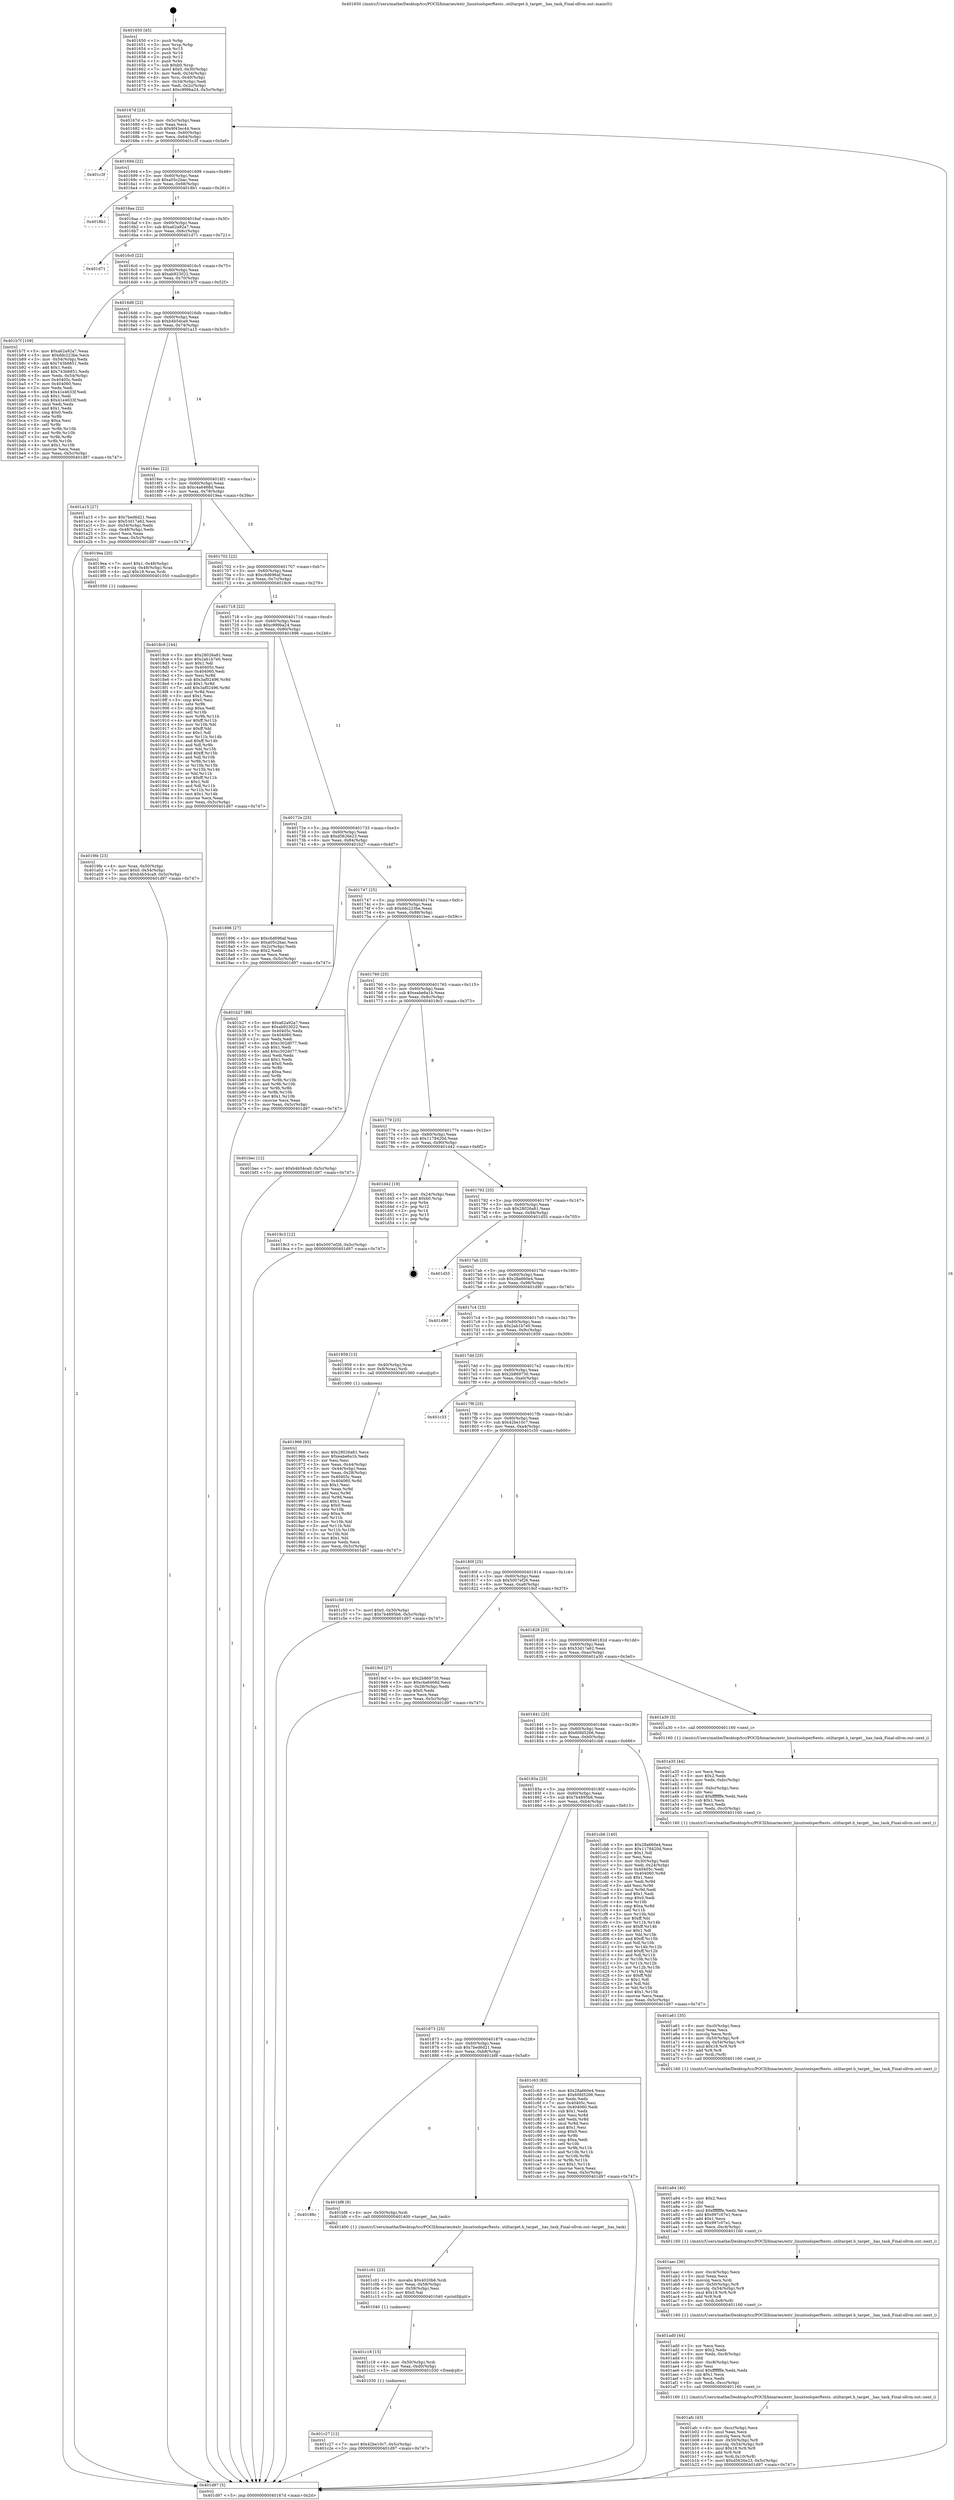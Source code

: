 digraph "0x401650" {
  label = "0x401650 (/mnt/c/Users/mathe/Desktop/tcc/POCII/binaries/extr_linuxtoolsperftests..utiltarget.h_target__has_task_Final-ollvm.out::main(0))"
  labelloc = "t"
  node[shape=record]

  Entry [label="",width=0.3,height=0.3,shape=circle,fillcolor=black,style=filled]
  "0x40167d" [label="{
     0x40167d [23]\l
     | [instrs]\l
     &nbsp;&nbsp;0x40167d \<+3\>: mov -0x5c(%rbp),%eax\l
     &nbsp;&nbsp;0x401680 \<+2\>: mov %eax,%ecx\l
     &nbsp;&nbsp;0x401682 \<+6\>: sub $0x9f43ec44,%ecx\l
     &nbsp;&nbsp;0x401688 \<+3\>: mov %eax,-0x60(%rbp)\l
     &nbsp;&nbsp;0x40168b \<+3\>: mov %ecx,-0x64(%rbp)\l
     &nbsp;&nbsp;0x40168e \<+6\>: je 0000000000401c3f \<main+0x5ef\>\l
  }"]
  "0x401c3f" [label="{
     0x401c3f\l
  }", style=dashed]
  "0x401694" [label="{
     0x401694 [22]\l
     | [instrs]\l
     &nbsp;&nbsp;0x401694 \<+5\>: jmp 0000000000401699 \<main+0x49\>\l
     &nbsp;&nbsp;0x401699 \<+3\>: mov -0x60(%rbp),%eax\l
     &nbsp;&nbsp;0x40169c \<+5\>: sub $0xa05c2bac,%eax\l
     &nbsp;&nbsp;0x4016a1 \<+3\>: mov %eax,-0x68(%rbp)\l
     &nbsp;&nbsp;0x4016a4 \<+6\>: je 00000000004018b1 \<main+0x261\>\l
  }"]
  Exit [label="",width=0.3,height=0.3,shape=circle,fillcolor=black,style=filled,peripheries=2]
  "0x4018b1" [label="{
     0x4018b1\l
  }", style=dashed]
  "0x4016aa" [label="{
     0x4016aa [22]\l
     | [instrs]\l
     &nbsp;&nbsp;0x4016aa \<+5\>: jmp 00000000004016af \<main+0x5f\>\l
     &nbsp;&nbsp;0x4016af \<+3\>: mov -0x60(%rbp),%eax\l
     &nbsp;&nbsp;0x4016b2 \<+5\>: sub $0xa62a92a7,%eax\l
     &nbsp;&nbsp;0x4016b7 \<+3\>: mov %eax,-0x6c(%rbp)\l
     &nbsp;&nbsp;0x4016ba \<+6\>: je 0000000000401d71 \<main+0x721\>\l
  }"]
  "0x401c27" [label="{
     0x401c27 [12]\l
     | [instrs]\l
     &nbsp;&nbsp;0x401c27 \<+7\>: movl $0x42be10c7,-0x5c(%rbp)\l
     &nbsp;&nbsp;0x401c2e \<+5\>: jmp 0000000000401d97 \<main+0x747\>\l
  }"]
  "0x401d71" [label="{
     0x401d71\l
  }", style=dashed]
  "0x4016c0" [label="{
     0x4016c0 [22]\l
     | [instrs]\l
     &nbsp;&nbsp;0x4016c0 \<+5\>: jmp 00000000004016c5 \<main+0x75\>\l
     &nbsp;&nbsp;0x4016c5 \<+3\>: mov -0x60(%rbp),%eax\l
     &nbsp;&nbsp;0x4016c8 \<+5\>: sub $0xab923022,%eax\l
     &nbsp;&nbsp;0x4016cd \<+3\>: mov %eax,-0x70(%rbp)\l
     &nbsp;&nbsp;0x4016d0 \<+6\>: je 0000000000401b7f \<main+0x52f\>\l
  }"]
  "0x401c18" [label="{
     0x401c18 [15]\l
     | [instrs]\l
     &nbsp;&nbsp;0x401c18 \<+4\>: mov -0x50(%rbp),%rdi\l
     &nbsp;&nbsp;0x401c1c \<+6\>: mov %eax,-0xd0(%rbp)\l
     &nbsp;&nbsp;0x401c22 \<+5\>: call 0000000000401030 \<free@plt\>\l
     | [calls]\l
     &nbsp;&nbsp;0x401030 \{1\} (unknown)\l
  }"]
  "0x401b7f" [label="{
     0x401b7f [109]\l
     | [instrs]\l
     &nbsp;&nbsp;0x401b7f \<+5\>: mov $0xa62a92a7,%eax\l
     &nbsp;&nbsp;0x401b84 \<+5\>: mov $0xddc223be,%ecx\l
     &nbsp;&nbsp;0x401b89 \<+3\>: mov -0x54(%rbp),%edx\l
     &nbsp;&nbsp;0x401b8c \<+6\>: sub $0x743b6851,%edx\l
     &nbsp;&nbsp;0x401b92 \<+3\>: add $0x1,%edx\l
     &nbsp;&nbsp;0x401b95 \<+6\>: add $0x743b6851,%edx\l
     &nbsp;&nbsp;0x401b9b \<+3\>: mov %edx,-0x54(%rbp)\l
     &nbsp;&nbsp;0x401b9e \<+7\>: mov 0x40405c,%edx\l
     &nbsp;&nbsp;0x401ba5 \<+7\>: mov 0x404060,%esi\l
     &nbsp;&nbsp;0x401bac \<+2\>: mov %edx,%edi\l
     &nbsp;&nbsp;0x401bae \<+6\>: add $0x41e4633f,%edi\l
     &nbsp;&nbsp;0x401bb4 \<+3\>: sub $0x1,%edi\l
     &nbsp;&nbsp;0x401bb7 \<+6\>: sub $0x41e4633f,%edi\l
     &nbsp;&nbsp;0x401bbd \<+3\>: imul %edi,%edx\l
     &nbsp;&nbsp;0x401bc0 \<+3\>: and $0x1,%edx\l
     &nbsp;&nbsp;0x401bc3 \<+3\>: cmp $0x0,%edx\l
     &nbsp;&nbsp;0x401bc6 \<+4\>: sete %r8b\l
     &nbsp;&nbsp;0x401bca \<+3\>: cmp $0xa,%esi\l
     &nbsp;&nbsp;0x401bcd \<+4\>: setl %r9b\l
     &nbsp;&nbsp;0x401bd1 \<+3\>: mov %r8b,%r10b\l
     &nbsp;&nbsp;0x401bd4 \<+3\>: and %r9b,%r10b\l
     &nbsp;&nbsp;0x401bd7 \<+3\>: xor %r9b,%r8b\l
     &nbsp;&nbsp;0x401bda \<+3\>: or %r8b,%r10b\l
     &nbsp;&nbsp;0x401bdd \<+4\>: test $0x1,%r10b\l
     &nbsp;&nbsp;0x401be1 \<+3\>: cmovne %ecx,%eax\l
     &nbsp;&nbsp;0x401be4 \<+3\>: mov %eax,-0x5c(%rbp)\l
     &nbsp;&nbsp;0x401be7 \<+5\>: jmp 0000000000401d97 \<main+0x747\>\l
  }"]
  "0x4016d6" [label="{
     0x4016d6 [22]\l
     | [instrs]\l
     &nbsp;&nbsp;0x4016d6 \<+5\>: jmp 00000000004016db \<main+0x8b\>\l
     &nbsp;&nbsp;0x4016db \<+3\>: mov -0x60(%rbp),%eax\l
     &nbsp;&nbsp;0x4016de \<+5\>: sub $0xb4b54ca9,%eax\l
     &nbsp;&nbsp;0x4016e3 \<+3\>: mov %eax,-0x74(%rbp)\l
     &nbsp;&nbsp;0x4016e6 \<+6\>: je 0000000000401a15 \<main+0x3c5\>\l
  }"]
  "0x401c01" [label="{
     0x401c01 [23]\l
     | [instrs]\l
     &nbsp;&nbsp;0x401c01 \<+10\>: movabs $0x4020b6,%rdi\l
     &nbsp;&nbsp;0x401c0b \<+3\>: mov %eax,-0x58(%rbp)\l
     &nbsp;&nbsp;0x401c0e \<+3\>: mov -0x58(%rbp),%esi\l
     &nbsp;&nbsp;0x401c11 \<+2\>: mov $0x0,%al\l
     &nbsp;&nbsp;0x401c13 \<+5\>: call 0000000000401040 \<printf@plt\>\l
     | [calls]\l
     &nbsp;&nbsp;0x401040 \{1\} (unknown)\l
  }"]
  "0x401a15" [label="{
     0x401a15 [27]\l
     | [instrs]\l
     &nbsp;&nbsp;0x401a15 \<+5\>: mov $0x7bed6d21,%eax\l
     &nbsp;&nbsp;0x401a1a \<+5\>: mov $0x53d17a62,%ecx\l
     &nbsp;&nbsp;0x401a1f \<+3\>: mov -0x54(%rbp),%edx\l
     &nbsp;&nbsp;0x401a22 \<+3\>: cmp -0x48(%rbp),%edx\l
     &nbsp;&nbsp;0x401a25 \<+3\>: cmovl %ecx,%eax\l
     &nbsp;&nbsp;0x401a28 \<+3\>: mov %eax,-0x5c(%rbp)\l
     &nbsp;&nbsp;0x401a2b \<+5\>: jmp 0000000000401d97 \<main+0x747\>\l
  }"]
  "0x4016ec" [label="{
     0x4016ec [22]\l
     | [instrs]\l
     &nbsp;&nbsp;0x4016ec \<+5\>: jmp 00000000004016f1 \<main+0xa1\>\l
     &nbsp;&nbsp;0x4016f1 \<+3\>: mov -0x60(%rbp),%eax\l
     &nbsp;&nbsp;0x4016f4 \<+5\>: sub $0xc4a6468d,%eax\l
     &nbsp;&nbsp;0x4016f9 \<+3\>: mov %eax,-0x78(%rbp)\l
     &nbsp;&nbsp;0x4016fc \<+6\>: je 00000000004019ea \<main+0x39a\>\l
  }"]
  "0x40188c" [label="{
     0x40188c\l
  }", style=dashed]
  "0x4019ea" [label="{
     0x4019ea [20]\l
     | [instrs]\l
     &nbsp;&nbsp;0x4019ea \<+7\>: movl $0x1,-0x48(%rbp)\l
     &nbsp;&nbsp;0x4019f1 \<+4\>: movslq -0x48(%rbp),%rax\l
     &nbsp;&nbsp;0x4019f5 \<+4\>: imul $0x18,%rax,%rdi\l
     &nbsp;&nbsp;0x4019f9 \<+5\>: call 0000000000401050 \<malloc@plt\>\l
     | [calls]\l
     &nbsp;&nbsp;0x401050 \{1\} (unknown)\l
  }"]
  "0x401702" [label="{
     0x401702 [22]\l
     | [instrs]\l
     &nbsp;&nbsp;0x401702 \<+5\>: jmp 0000000000401707 \<main+0xb7\>\l
     &nbsp;&nbsp;0x401707 \<+3\>: mov -0x60(%rbp),%eax\l
     &nbsp;&nbsp;0x40170a \<+5\>: sub $0xc6d696af,%eax\l
     &nbsp;&nbsp;0x40170f \<+3\>: mov %eax,-0x7c(%rbp)\l
     &nbsp;&nbsp;0x401712 \<+6\>: je 00000000004018c9 \<main+0x279\>\l
  }"]
  "0x401bf8" [label="{
     0x401bf8 [9]\l
     | [instrs]\l
     &nbsp;&nbsp;0x401bf8 \<+4\>: mov -0x50(%rbp),%rdi\l
     &nbsp;&nbsp;0x401bfc \<+5\>: call 0000000000401400 \<target__has_task\>\l
     | [calls]\l
     &nbsp;&nbsp;0x401400 \{1\} (/mnt/c/Users/mathe/Desktop/tcc/POCII/binaries/extr_linuxtoolsperftests..utiltarget.h_target__has_task_Final-ollvm.out::target__has_task)\l
  }"]
  "0x4018c9" [label="{
     0x4018c9 [144]\l
     | [instrs]\l
     &nbsp;&nbsp;0x4018c9 \<+5\>: mov $0x28026a81,%eax\l
     &nbsp;&nbsp;0x4018ce \<+5\>: mov $0x2ab1b7e0,%ecx\l
     &nbsp;&nbsp;0x4018d3 \<+2\>: mov $0x1,%dl\l
     &nbsp;&nbsp;0x4018d5 \<+7\>: mov 0x40405c,%esi\l
     &nbsp;&nbsp;0x4018dc \<+7\>: mov 0x404060,%edi\l
     &nbsp;&nbsp;0x4018e3 \<+3\>: mov %esi,%r8d\l
     &nbsp;&nbsp;0x4018e6 \<+7\>: sub $0x3af02496,%r8d\l
     &nbsp;&nbsp;0x4018ed \<+4\>: sub $0x1,%r8d\l
     &nbsp;&nbsp;0x4018f1 \<+7\>: add $0x3af02496,%r8d\l
     &nbsp;&nbsp;0x4018f8 \<+4\>: imul %r8d,%esi\l
     &nbsp;&nbsp;0x4018fc \<+3\>: and $0x1,%esi\l
     &nbsp;&nbsp;0x4018ff \<+3\>: cmp $0x0,%esi\l
     &nbsp;&nbsp;0x401902 \<+4\>: sete %r9b\l
     &nbsp;&nbsp;0x401906 \<+3\>: cmp $0xa,%edi\l
     &nbsp;&nbsp;0x401909 \<+4\>: setl %r10b\l
     &nbsp;&nbsp;0x40190d \<+3\>: mov %r9b,%r11b\l
     &nbsp;&nbsp;0x401910 \<+4\>: xor $0xff,%r11b\l
     &nbsp;&nbsp;0x401914 \<+3\>: mov %r10b,%bl\l
     &nbsp;&nbsp;0x401917 \<+3\>: xor $0xff,%bl\l
     &nbsp;&nbsp;0x40191a \<+3\>: xor $0x1,%dl\l
     &nbsp;&nbsp;0x40191d \<+3\>: mov %r11b,%r14b\l
     &nbsp;&nbsp;0x401920 \<+4\>: and $0xff,%r14b\l
     &nbsp;&nbsp;0x401924 \<+3\>: and %dl,%r9b\l
     &nbsp;&nbsp;0x401927 \<+3\>: mov %bl,%r15b\l
     &nbsp;&nbsp;0x40192a \<+4\>: and $0xff,%r15b\l
     &nbsp;&nbsp;0x40192e \<+3\>: and %dl,%r10b\l
     &nbsp;&nbsp;0x401931 \<+3\>: or %r9b,%r14b\l
     &nbsp;&nbsp;0x401934 \<+3\>: or %r10b,%r15b\l
     &nbsp;&nbsp;0x401937 \<+3\>: xor %r15b,%r14b\l
     &nbsp;&nbsp;0x40193a \<+3\>: or %bl,%r11b\l
     &nbsp;&nbsp;0x40193d \<+4\>: xor $0xff,%r11b\l
     &nbsp;&nbsp;0x401941 \<+3\>: or $0x1,%dl\l
     &nbsp;&nbsp;0x401944 \<+3\>: and %dl,%r11b\l
     &nbsp;&nbsp;0x401947 \<+3\>: or %r11b,%r14b\l
     &nbsp;&nbsp;0x40194a \<+4\>: test $0x1,%r14b\l
     &nbsp;&nbsp;0x40194e \<+3\>: cmovne %ecx,%eax\l
     &nbsp;&nbsp;0x401951 \<+3\>: mov %eax,-0x5c(%rbp)\l
     &nbsp;&nbsp;0x401954 \<+5\>: jmp 0000000000401d97 \<main+0x747\>\l
  }"]
  "0x401718" [label="{
     0x401718 [22]\l
     | [instrs]\l
     &nbsp;&nbsp;0x401718 \<+5\>: jmp 000000000040171d \<main+0xcd\>\l
     &nbsp;&nbsp;0x40171d \<+3\>: mov -0x60(%rbp),%eax\l
     &nbsp;&nbsp;0x401720 \<+5\>: sub $0xc999ba24,%eax\l
     &nbsp;&nbsp;0x401725 \<+3\>: mov %eax,-0x80(%rbp)\l
     &nbsp;&nbsp;0x401728 \<+6\>: je 0000000000401896 \<main+0x246\>\l
  }"]
  "0x401873" [label="{
     0x401873 [25]\l
     | [instrs]\l
     &nbsp;&nbsp;0x401873 \<+5\>: jmp 0000000000401878 \<main+0x228\>\l
     &nbsp;&nbsp;0x401878 \<+3\>: mov -0x60(%rbp),%eax\l
     &nbsp;&nbsp;0x40187b \<+5\>: sub $0x7bed6d21,%eax\l
     &nbsp;&nbsp;0x401880 \<+6\>: mov %eax,-0xb8(%rbp)\l
     &nbsp;&nbsp;0x401886 \<+6\>: je 0000000000401bf8 \<main+0x5a8\>\l
  }"]
  "0x401896" [label="{
     0x401896 [27]\l
     | [instrs]\l
     &nbsp;&nbsp;0x401896 \<+5\>: mov $0xc6d696af,%eax\l
     &nbsp;&nbsp;0x40189b \<+5\>: mov $0xa05c2bac,%ecx\l
     &nbsp;&nbsp;0x4018a0 \<+3\>: mov -0x2c(%rbp),%edx\l
     &nbsp;&nbsp;0x4018a3 \<+3\>: cmp $0x2,%edx\l
     &nbsp;&nbsp;0x4018a6 \<+3\>: cmovne %ecx,%eax\l
     &nbsp;&nbsp;0x4018a9 \<+3\>: mov %eax,-0x5c(%rbp)\l
     &nbsp;&nbsp;0x4018ac \<+5\>: jmp 0000000000401d97 \<main+0x747\>\l
  }"]
  "0x40172e" [label="{
     0x40172e [25]\l
     | [instrs]\l
     &nbsp;&nbsp;0x40172e \<+5\>: jmp 0000000000401733 \<main+0xe3\>\l
     &nbsp;&nbsp;0x401733 \<+3\>: mov -0x60(%rbp),%eax\l
     &nbsp;&nbsp;0x401736 \<+5\>: sub $0xd5626e23,%eax\l
     &nbsp;&nbsp;0x40173b \<+6\>: mov %eax,-0x84(%rbp)\l
     &nbsp;&nbsp;0x401741 \<+6\>: je 0000000000401b27 \<main+0x4d7\>\l
  }"]
  "0x401d97" [label="{
     0x401d97 [5]\l
     | [instrs]\l
     &nbsp;&nbsp;0x401d97 \<+5\>: jmp 000000000040167d \<main+0x2d\>\l
  }"]
  "0x401650" [label="{
     0x401650 [45]\l
     | [instrs]\l
     &nbsp;&nbsp;0x401650 \<+1\>: push %rbp\l
     &nbsp;&nbsp;0x401651 \<+3\>: mov %rsp,%rbp\l
     &nbsp;&nbsp;0x401654 \<+2\>: push %r15\l
     &nbsp;&nbsp;0x401656 \<+2\>: push %r14\l
     &nbsp;&nbsp;0x401658 \<+2\>: push %r12\l
     &nbsp;&nbsp;0x40165a \<+1\>: push %rbx\l
     &nbsp;&nbsp;0x40165b \<+7\>: sub $0xb0,%rsp\l
     &nbsp;&nbsp;0x401662 \<+7\>: movl $0x0,-0x30(%rbp)\l
     &nbsp;&nbsp;0x401669 \<+3\>: mov %edi,-0x34(%rbp)\l
     &nbsp;&nbsp;0x40166c \<+4\>: mov %rsi,-0x40(%rbp)\l
     &nbsp;&nbsp;0x401670 \<+3\>: mov -0x34(%rbp),%edi\l
     &nbsp;&nbsp;0x401673 \<+3\>: mov %edi,-0x2c(%rbp)\l
     &nbsp;&nbsp;0x401676 \<+7\>: movl $0xc999ba24,-0x5c(%rbp)\l
  }"]
  "0x401c63" [label="{
     0x401c63 [83]\l
     | [instrs]\l
     &nbsp;&nbsp;0x401c63 \<+5\>: mov $0x28a660e4,%eax\l
     &nbsp;&nbsp;0x401c68 \<+5\>: mov $0x60fd5266,%ecx\l
     &nbsp;&nbsp;0x401c6d \<+2\>: xor %edx,%edx\l
     &nbsp;&nbsp;0x401c6f \<+7\>: mov 0x40405c,%esi\l
     &nbsp;&nbsp;0x401c76 \<+7\>: mov 0x404060,%edi\l
     &nbsp;&nbsp;0x401c7d \<+3\>: sub $0x1,%edx\l
     &nbsp;&nbsp;0x401c80 \<+3\>: mov %esi,%r8d\l
     &nbsp;&nbsp;0x401c83 \<+3\>: add %edx,%r8d\l
     &nbsp;&nbsp;0x401c86 \<+4\>: imul %r8d,%esi\l
     &nbsp;&nbsp;0x401c8a \<+3\>: and $0x1,%esi\l
     &nbsp;&nbsp;0x401c8d \<+3\>: cmp $0x0,%esi\l
     &nbsp;&nbsp;0x401c90 \<+4\>: sete %r9b\l
     &nbsp;&nbsp;0x401c94 \<+3\>: cmp $0xa,%edi\l
     &nbsp;&nbsp;0x401c97 \<+4\>: setl %r10b\l
     &nbsp;&nbsp;0x401c9b \<+3\>: mov %r9b,%r11b\l
     &nbsp;&nbsp;0x401c9e \<+3\>: and %r10b,%r11b\l
     &nbsp;&nbsp;0x401ca1 \<+3\>: xor %r10b,%r9b\l
     &nbsp;&nbsp;0x401ca4 \<+3\>: or %r9b,%r11b\l
     &nbsp;&nbsp;0x401ca7 \<+4\>: test $0x1,%r11b\l
     &nbsp;&nbsp;0x401cab \<+3\>: cmovne %ecx,%eax\l
     &nbsp;&nbsp;0x401cae \<+3\>: mov %eax,-0x5c(%rbp)\l
     &nbsp;&nbsp;0x401cb1 \<+5\>: jmp 0000000000401d97 \<main+0x747\>\l
  }"]
  "0x401b27" [label="{
     0x401b27 [88]\l
     | [instrs]\l
     &nbsp;&nbsp;0x401b27 \<+5\>: mov $0xa62a92a7,%eax\l
     &nbsp;&nbsp;0x401b2c \<+5\>: mov $0xab923022,%ecx\l
     &nbsp;&nbsp;0x401b31 \<+7\>: mov 0x40405c,%edx\l
     &nbsp;&nbsp;0x401b38 \<+7\>: mov 0x404060,%esi\l
     &nbsp;&nbsp;0x401b3f \<+2\>: mov %edx,%edi\l
     &nbsp;&nbsp;0x401b41 \<+6\>: sub $0xc302d077,%edi\l
     &nbsp;&nbsp;0x401b47 \<+3\>: sub $0x1,%edi\l
     &nbsp;&nbsp;0x401b4a \<+6\>: add $0xc302d077,%edi\l
     &nbsp;&nbsp;0x401b50 \<+3\>: imul %edi,%edx\l
     &nbsp;&nbsp;0x401b53 \<+3\>: and $0x1,%edx\l
     &nbsp;&nbsp;0x401b56 \<+3\>: cmp $0x0,%edx\l
     &nbsp;&nbsp;0x401b59 \<+4\>: sete %r8b\l
     &nbsp;&nbsp;0x401b5d \<+3\>: cmp $0xa,%esi\l
     &nbsp;&nbsp;0x401b60 \<+4\>: setl %r9b\l
     &nbsp;&nbsp;0x401b64 \<+3\>: mov %r8b,%r10b\l
     &nbsp;&nbsp;0x401b67 \<+3\>: and %r9b,%r10b\l
     &nbsp;&nbsp;0x401b6a \<+3\>: xor %r9b,%r8b\l
     &nbsp;&nbsp;0x401b6d \<+3\>: or %r8b,%r10b\l
     &nbsp;&nbsp;0x401b70 \<+4\>: test $0x1,%r10b\l
     &nbsp;&nbsp;0x401b74 \<+3\>: cmovne %ecx,%eax\l
     &nbsp;&nbsp;0x401b77 \<+3\>: mov %eax,-0x5c(%rbp)\l
     &nbsp;&nbsp;0x401b7a \<+5\>: jmp 0000000000401d97 \<main+0x747\>\l
  }"]
  "0x401747" [label="{
     0x401747 [25]\l
     | [instrs]\l
     &nbsp;&nbsp;0x401747 \<+5\>: jmp 000000000040174c \<main+0xfc\>\l
     &nbsp;&nbsp;0x40174c \<+3\>: mov -0x60(%rbp),%eax\l
     &nbsp;&nbsp;0x40174f \<+5\>: sub $0xddc223be,%eax\l
     &nbsp;&nbsp;0x401754 \<+6\>: mov %eax,-0x88(%rbp)\l
     &nbsp;&nbsp;0x40175a \<+6\>: je 0000000000401bec \<main+0x59c\>\l
  }"]
  "0x40185a" [label="{
     0x40185a [25]\l
     | [instrs]\l
     &nbsp;&nbsp;0x40185a \<+5\>: jmp 000000000040185f \<main+0x20f\>\l
     &nbsp;&nbsp;0x40185f \<+3\>: mov -0x60(%rbp),%eax\l
     &nbsp;&nbsp;0x401862 \<+5\>: sub $0x7b4895b6,%eax\l
     &nbsp;&nbsp;0x401867 \<+6\>: mov %eax,-0xb4(%rbp)\l
     &nbsp;&nbsp;0x40186d \<+6\>: je 0000000000401c63 \<main+0x613\>\l
  }"]
  "0x401bec" [label="{
     0x401bec [12]\l
     | [instrs]\l
     &nbsp;&nbsp;0x401bec \<+7\>: movl $0xb4b54ca9,-0x5c(%rbp)\l
     &nbsp;&nbsp;0x401bf3 \<+5\>: jmp 0000000000401d97 \<main+0x747\>\l
  }"]
  "0x401760" [label="{
     0x401760 [25]\l
     | [instrs]\l
     &nbsp;&nbsp;0x401760 \<+5\>: jmp 0000000000401765 \<main+0x115\>\l
     &nbsp;&nbsp;0x401765 \<+3\>: mov -0x60(%rbp),%eax\l
     &nbsp;&nbsp;0x401768 \<+5\>: sub $0xeabe6a1b,%eax\l
     &nbsp;&nbsp;0x40176d \<+6\>: mov %eax,-0x8c(%rbp)\l
     &nbsp;&nbsp;0x401773 \<+6\>: je 00000000004019c3 \<main+0x373\>\l
  }"]
  "0x401cb6" [label="{
     0x401cb6 [140]\l
     | [instrs]\l
     &nbsp;&nbsp;0x401cb6 \<+5\>: mov $0x28a660e4,%eax\l
     &nbsp;&nbsp;0x401cbb \<+5\>: mov $0x1178420d,%ecx\l
     &nbsp;&nbsp;0x401cc0 \<+2\>: mov $0x1,%dl\l
     &nbsp;&nbsp;0x401cc2 \<+2\>: xor %esi,%esi\l
     &nbsp;&nbsp;0x401cc4 \<+3\>: mov -0x30(%rbp),%edi\l
     &nbsp;&nbsp;0x401cc7 \<+3\>: mov %edi,-0x24(%rbp)\l
     &nbsp;&nbsp;0x401cca \<+7\>: mov 0x40405c,%edi\l
     &nbsp;&nbsp;0x401cd1 \<+8\>: mov 0x404060,%r8d\l
     &nbsp;&nbsp;0x401cd9 \<+3\>: sub $0x1,%esi\l
     &nbsp;&nbsp;0x401cdc \<+3\>: mov %edi,%r9d\l
     &nbsp;&nbsp;0x401cdf \<+3\>: add %esi,%r9d\l
     &nbsp;&nbsp;0x401ce2 \<+4\>: imul %r9d,%edi\l
     &nbsp;&nbsp;0x401ce6 \<+3\>: and $0x1,%edi\l
     &nbsp;&nbsp;0x401ce9 \<+3\>: cmp $0x0,%edi\l
     &nbsp;&nbsp;0x401cec \<+4\>: sete %r10b\l
     &nbsp;&nbsp;0x401cf0 \<+4\>: cmp $0xa,%r8d\l
     &nbsp;&nbsp;0x401cf4 \<+4\>: setl %r11b\l
     &nbsp;&nbsp;0x401cf8 \<+3\>: mov %r10b,%bl\l
     &nbsp;&nbsp;0x401cfb \<+3\>: xor $0xff,%bl\l
     &nbsp;&nbsp;0x401cfe \<+3\>: mov %r11b,%r14b\l
     &nbsp;&nbsp;0x401d01 \<+4\>: xor $0xff,%r14b\l
     &nbsp;&nbsp;0x401d05 \<+3\>: xor $0x1,%dl\l
     &nbsp;&nbsp;0x401d08 \<+3\>: mov %bl,%r15b\l
     &nbsp;&nbsp;0x401d0b \<+4\>: and $0xff,%r15b\l
     &nbsp;&nbsp;0x401d0f \<+3\>: and %dl,%r10b\l
     &nbsp;&nbsp;0x401d12 \<+3\>: mov %r14b,%r12b\l
     &nbsp;&nbsp;0x401d15 \<+4\>: and $0xff,%r12b\l
     &nbsp;&nbsp;0x401d19 \<+3\>: and %dl,%r11b\l
     &nbsp;&nbsp;0x401d1c \<+3\>: or %r10b,%r15b\l
     &nbsp;&nbsp;0x401d1f \<+3\>: or %r11b,%r12b\l
     &nbsp;&nbsp;0x401d22 \<+3\>: xor %r12b,%r15b\l
     &nbsp;&nbsp;0x401d25 \<+3\>: or %r14b,%bl\l
     &nbsp;&nbsp;0x401d28 \<+3\>: xor $0xff,%bl\l
     &nbsp;&nbsp;0x401d2b \<+3\>: or $0x1,%dl\l
     &nbsp;&nbsp;0x401d2e \<+2\>: and %dl,%bl\l
     &nbsp;&nbsp;0x401d30 \<+3\>: or %bl,%r15b\l
     &nbsp;&nbsp;0x401d33 \<+4\>: test $0x1,%r15b\l
     &nbsp;&nbsp;0x401d37 \<+3\>: cmovne %ecx,%eax\l
     &nbsp;&nbsp;0x401d3a \<+3\>: mov %eax,-0x5c(%rbp)\l
     &nbsp;&nbsp;0x401d3d \<+5\>: jmp 0000000000401d97 \<main+0x747\>\l
  }"]
  "0x4019c3" [label="{
     0x4019c3 [12]\l
     | [instrs]\l
     &nbsp;&nbsp;0x4019c3 \<+7\>: movl $0x5007ef26,-0x5c(%rbp)\l
     &nbsp;&nbsp;0x4019ca \<+5\>: jmp 0000000000401d97 \<main+0x747\>\l
  }"]
  "0x401779" [label="{
     0x401779 [25]\l
     | [instrs]\l
     &nbsp;&nbsp;0x401779 \<+5\>: jmp 000000000040177e \<main+0x12e\>\l
     &nbsp;&nbsp;0x40177e \<+3\>: mov -0x60(%rbp),%eax\l
     &nbsp;&nbsp;0x401781 \<+5\>: sub $0x1178420d,%eax\l
     &nbsp;&nbsp;0x401786 \<+6\>: mov %eax,-0x90(%rbp)\l
     &nbsp;&nbsp;0x40178c \<+6\>: je 0000000000401d42 \<main+0x6f2\>\l
  }"]
  "0x401afc" [label="{
     0x401afc [43]\l
     | [instrs]\l
     &nbsp;&nbsp;0x401afc \<+6\>: mov -0xcc(%rbp),%ecx\l
     &nbsp;&nbsp;0x401b02 \<+3\>: imul %eax,%ecx\l
     &nbsp;&nbsp;0x401b05 \<+3\>: movslq %ecx,%rdi\l
     &nbsp;&nbsp;0x401b08 \<+4\>: mov -0x50(%rbp),%r8\l
     &nbsp;&nbsp;0x401b0c \<+4\>: movslq -0x54(%rbp),%r9\l
     &nbsp;&nbsp;0x401b10 \<+4\>: imul $0x18,%r9,%r9\l
     &nbsp;&nbsp;0x401b14 \<+3\>: add %r9,%r8\l
     &nbsp;&nbsp;0x401b17 \<+4\>: mov %rdi,0x10(%r8)\l
     &nbsp;&nbsp;0x401b1b \<+7\>: movl $0xd5626e23,-0x5c(%rbp)\l
     &nbsp;&nbsp;0x401b22 \<+5\>: jmp 0000000000401d97 \<main+0x747\>\l
  }"]
  "0x401d42" [label="{
     0x401d42 [19]\l
     | [instrs]\l
     &nbsp;&nbsp;0x401d42 \<+3\>: mov -0x24(%rbp),%eax\l
     &nbsp;&nbsp;0x401d45 \<+7\>: add $0xb0,%rsp\l
     &nbsp;&nbsp;0x401d4c \<+1\>: pop %rbx\l
     &nbsp;&nbsp;0x401d4d \<+2\>: pop %r12\l
     &nbsp;&nbsp;0x401d4f \<+2\>: pop %r14\l
     &nbsp;&nbsp;0x401d51 \<+2\>: pop %r15\l
     &nbsp;&nbsp;0x401d53 \<+1\>: pop %rbp\l
     &nbsp;&nbsp;0x401d54 \<+1\>: ret\l
  }"]
  "0x401792" [label="{
     0x401792 [25]\l
     | [instrs]\l
     &nbsp;&nbsp;0x401792 \<+5\>: jmp 0000000000401797 \<main+0x147\>\l
     &nbsp;&nbsp;0x401797 \<+3\>: mov -0x60(%rbp),%eax\l
     &nbsp;&nbsp;0x40179a \<+5\>: sub $0x28026a81,%eax\l
     &nbsp;&nbsp;0x40179f \<+6\>: mov %eax,-0x94(%rbp)\l
     &nbsp;&nbsp;0x4017a5 \<+6\>: je 0000000000401d55 \<main+0x705\>\l
  }"]
  "0x401ad0" [label="{
     0x401ad0 [44]\l
     | [instrs]\l
     &nbsp;&nbsp;0x401ad0 \<+2\>: xor %ecx,%ecx\l
     &nbsp;&nbsp;0x401ad2 \<+5\>: mov $0x2,%edx\l
     &nbsp;&nbsp;0x401ad7 \<+6\>: mov %edx,-0xc8(%rbp)\l
     &nbsp;&nbsp;0x401add \<+1\>: cltd\l
     &nbsp;&nbsp;0x401ade \<+6\>: mov -0xc8(%rbp),%esi\l
     &nbsp;&nbsp;0x401ae4 \<+2\>: idiv %esi\l
     &nbsp;&nbsp;0x401ae6 \<+6\>: imul $0xfffffffe,%edx,%edx\l
     &nbsp;&nbsp;0x401aec \<+3\>: sub $0x1,%ecx\l
     &nbsp;&nbsp;0x401aef \<+2\>: sub %ecx,%edx\l
     &nbsp;&nbsp;0x401af1 \<+6\>: mov %edx,-0xcc(%rbp)\l
     &nbsp;&nbsp;0x401af7 \<+5\>: call 0000000000401160 \<next_i\>\l
     | [calls]\l
     &nbsp;&nbsp;0x401160 \{1\} (/mnt/c/Users/mathe/Desktop/tcc/POCII/binaries/extr_linuxtoolsperftests..utiltarget.h_target__has_task_Final-ollvm.out::next_i)\l
  }"]
  "0x401d55" [label="{
     0x401d55\l
  }", style=dashed]
  "0x4017ab" [label="{
     0x4017ab [25]\l
     | [instrs]\l
     &nbsp;&nbsp;0x4017ab \<+5\>: jmp 00000000004017b0 \<main+0x160\>\l
     &nbsp;&nbsp;0x4017b0 \<+3\>: mov -0x60(%rbp),%eax\l
     &nbsp;&nbsp;0x4017b3 \<+5\>: sub $0x28a660e4,%eax\l
     &nbsp;&nbsp;0x4017b8 \<+6\>: mov %eax,-0x98(%rbp)\l
     &nbsp;&nbsp;0x4017be \<+6\>: je 0000000000401d90 \<main+0x740\>\l
  }"]
  "0x401aac" [label="{
     0x401aac [36]\l
     | [instrs]\l
     &nbsp;&nbsp;0x401aac \<+6\>: mov -0xc4(%rbp),%ecx\l
     &nbsp;&nbsp;0x401ab2 \<+3\>: imul %eax,%ecx\l
     &nbsp;&nbsp;0x401ab5 \<+3\>: movslq %ecx,%rdi\l
     &nbsp;&nbsp;0x401ab8 \<+4\>: mov -0x50(%rbp),%r8\l
     &nbsp;&nbsp;0x401abc \<+4\>: movslq -0x54(%rbp),%r9\l
     &nbsp;&nbsp;0x401ac0 \<+4\>: imul $0x18,%r9,%r9\l
     &nbsp;&nbsp;0x401ac4 \<+3\>: add %r9,%r8\l
     &nbsp;&nbsp;0x401ac7 \<+4\>: mov %rdi,0x8(%r8)\l
     &nbsp;&nbsp;0x401acb \<+5\>: call 0000000000401160 \<next_i\>\l
     | [calls]\l
     &nbsp;&nbsp;0x401160 \{1\} (/mnt/c/Users/mathe/Desktop/tcc/POCII/binaries/extr_linuxtoolsperftests..utiltarget.h_target__has_task_Final-ollvm.out::next_i)\l
  }"]
  "0x401d90" [label="{
     0x401d90\l
  }", style=dashed]
  "0x4017c4" [label="{
     0x4017c4 [25]\l
     | [instrs]\l
     &nbsp;&nbsp;0x4017c4 \<+5\>: jmp 00000000004017c9 \<main+0x179\>\l
     &nbsp;&nbsp;0x4017c9 \<+3\>: mov -0x60(%rbp),%eax\l
     &nbsp;&nbsp;0x4017cc \<+5\>: sub $0x2ab1b7e0,%eax\l
     &nbsp;&nbsp;0x4017d1 \<+6\>: mov %eax,-0x9c(%rbp)\l
     &nbsp;&nbsp;0x4017d7 \<+6\>: je 0000000000401959 \<main+0x309\>\l
  }"]
  "0x401a84" [label="{
     0x401a84 [40]\l
     | [instrs]\l
     &nbsp;&nbsp;0x401a84 \<+5\>: mov $0x2,%ecx\l
     &nbsp;&nbsp;0x401a89 \<+1\>: cltd\l
     &nbsp;&nbsp;0x401a8a \<+2\>: idiv %ecx\l
     &nbsp;&nbsp;0x401a8c \<+6\>: imul $0xfffffffe,%edx,%ecx\l
     &nbsp;&nbsp;0x401a92 \<+6\>: add $0x997c07e1,%ecx\l
     &nbsp;&nbsp;0x401a98 \<+3\>: add $0x1,%ecx\l
     &nbsp;&nbsp;0x401a9b \<+6\>: sub $0x997c07e1,%ecx\l
     &nbsp;&nbsp;0x401aa1 \<+6\>: mov %ecx,-0xc4(%rbp)\l
     &nbsp;&nbsp;0x401aa7 \<+5\>: call 0000000000401160 \<next_i\>\l
     | [calls]\l
     &nbsp;&nbsp;0x401160 \{1\} (/mnt/c/Users/mathe/Desktop/tcc/POCII/binaries/extr_linuxtoolsperftests..utiltarget.h_target__has_task_Final-ollvm.out::next_i)\l
  }"]
  "0x401959" [label="{
     0x401959 [13]\l
     | [instrs]\l
     &nbsp;&nbsp;0x401959 \<+4\>: mov -0x40(%rbp),%rax\l
     &nbsp;&nbsp;0x40195d \<+4\>: mov 0x8(%rax),%rdi\l
     &nbsp;&nbsp;0x401961 \<+5\>: call 0000000000401060 \<atoi@plt\>\l
     | [calls]\l
     &nbsp;&nbsp;0x401060 \{1\} (unknown)\l
  }"]
  "0x4017dd" [label="{
     0x4017dd [25]\l
     | [instrs]\l
     &nbsp;&nbsp;0x4017dd \<+5\>: jmp 00000000004017e2 \<main+0x192\>\l
     &nbsp;&nbsp;0x4017e2 \<+3\>: mov -0x60(%rbp),%eax\l
     &nbsp;&nbsp;0x4017e5 \<+5\>: sub $0x2b869730,%eax\l
     &nbsp;&nbsp;0x4017ea \<+6\>: mov %eax,-0xa0(%rbp)\l
     &nbsp;&nbsp;0x4017f0 \<+6\>: je 0000000000401c33 \<main+0x5e3\>\l
  }"]
  "0x401966" [label="{
     0x401966 [93]\l
     | [instrs]\l
     &nbsp;&nbsp;0x401966 \<+5\>: mov $0x28026a81,%ecx\l
     &nbsp;&nbsp;0x40196b \<+5\>: mov $0xeabe6a1b,%edx\l
     &nbsp;&nbsp;0x401970 \<+2\>: xor %esi,%esi\l
     &nbsp;&nbsp;0x401972 \<+3\>: mov %eax,-0x44(%rbp)\l
     &nbsp;&nbsp;0x401975 \<+3\>: mov -0x44(%rbp),%eax\l
     &nbsp;&nbsp;0x401978 \<+3\>: mov %eax,-0x28(%rbp)\l
     &nbsp;&nbsp;0x40197b \<+7\>: mov 0x40405c,%eax\l
     &nbsp;&nbsp;0x401982 \<+8\>: mov 0x404060,%r8d\l
     &nbsp;&nbsp;0x40198a \<+3\>: sub $0x1,%esi\l
     &nbsp;&nbsp;0x40198d \<+3\>: mov %eax,%r9d\l
     &nbsp;&nbsp;0x401990 \<+3\>: add %esi,%r9d\l
     &nbsp;&nbsp;0x401993 \<+4\>: imul %r9d,%eax\l
     &nbsp;&nbsp;0x401997 \<+3\>: and $0x1,%eax\l
     &nbsp;&nbsp;0x40199a \<+3\>: cmp $0x0,%eax\l
     &nbsp;&nbsp;0x40199d \<+4\>: sete %r10b\l
     &nbsp;&nbsp;0x4019a1 \<+4\>: cmp $0xa,%r8d\l
     &nbsp;&nbsp;0x4019a5 \<+4\>: setl %r11b\l
     &nbsp;&nbsp;0x4019a9 \<+3\>: mov %r10b,%bl\l
     &nbsp;&nbsp;0x4019ac \<+3\>: and %r11b,%bl\l
     &nbsp;&nbsp;0x4019af \<+3\>: xor %r11b,%r10b\l
     &nbsp;&nbsp;0x4019b2 \<+3\>: or %r10b,%bl\l
     &nbsp;&nbsp;0x4019b5 \<+3\>: test $0x1,%bl\l
     &nbsp;&nbsp;0x4019b8 \<+3\>: cmovne %edx,%ecx\l
     &nbsp;&nbsp;0x4019bb \<+3\>: mov %ecx,-0x5c(%rbp)\l
     &nbsp;&nbsp;0x4019be \<+5\>: jmp 0000000000401d97 \<main+0x747\>\l
  }"]
  "0x401a61" [label="{
     0x401a61 [35]\l
     | [instrs]\l
     &nbsp;&nbsp;0x401a61 \<+6\>: mov -0xc0(%rbp),%ecx\l
     &nbsp;&nbsp;0x401a67 \<+3\>: imul %eax,%ecx\l
     &nbsp;&nbsp;0x401a6a \<+3\>: movslq %ecx,%rdi\l
     &nbsp;&nbsp;0x401a6d \<+4\>: mov -0x50(%rbp),%r8\l
     &nbsp;&nbsp;0x401a71 \<+4\>: movslq -0x54(%rbp),%r9\l
     &nbsp;&nbsp;0x401a75 \<+4\>: imul $0x18,%r9,%r9\l
     &nbsp;&nbsp;0x401a79 \<+3\>: add %r9,%r8\l
     &nbsp;&nbsp;0x401a7c \<+3\>: mov %rdi,(%r8)\l
     &nbsp;&nbsp;0x401a7f \<+5\>: call 0000000000401160 \<next_i\>\l
     | [calls]\l
     &nbsp;&nbsp;0x401160 \{1\} (/mnt/c/Users/mathe/Desktop/tcc/POCII/binaries/extr_linuxtoolsperftests..utiltarget.h_target__has_task_Final-ollvm.out::next_i)\l
  }"]
  "0x401c33" [label="{
     0x401c33\l
  }", style=dashed]
  "0x4017f6" [label="{
     0x4017f6 [25]\l
     | [instrs]\l
     &nbsp;&nbsp;0x4017f6 \<+5\>: jmp 00000000004017fb \<main+0x1ab\>\l
     &nbsp;&nbsp;0x4017fb \<+3\>: mov -0x60(%rbp),%eax\l
     &nbsp;&nbsp;0x4017fe \<+5\>: sub $0x42be10c7,%eax\l
     &nbsp;&nbsp;0x401803 \<+6\>: mov %eax,-0xa4(%rbp)\l
     &nbsp;&nbsp;0x401809 \<+6\>: je 0000000000401c50 \<main+0x600\>\l
  }"]
  "0x401a35" [label="{
     0x401a35 [44]\l
     | [instrs]\l
     &nbsp;&nbsp;0x401a35 \<+2\>: xor %ecx,%ecx\l
     &nbsp;&nbsp;0x401a37 \<+5\>: mov $0x2,%edx\l
     &nbsp;&nbsp;0x401a3c \<+6\>: mov %edx,-0xbc(%rbp)\l
     &nbsp;&nbsp;0x401a42 \<+1\>: cltd\l
     &nbsp;&nbsp;0x401a43 \<+6\>: mov -0xbc(%rbp),%esi\l
     &nbsp;&nbsp;0x401a49 \<+2\>: idiv %esi\l
     &nbsp;&nbsp;0x401a4b \<+6\>: imul $0xfffffffe,%edx,%edx\l
     &nbsp;&nbsp;0x401a51 \<+3\>: sub $0x1,%ecx\l
     &nbsp;&nbsp;0x401a54 \<+2\>: sub %ecx,%edx\l
     &nbsp;&nbsp;0x401a56 \<+6\>: mov %edx,-0xc0(%rbp)\l
     &nbsp;&nbsp;0x401a5c \<+5\>: call 0000000000401160 \<next_i\>\l
     | [calls]\l
     &nbsp;&nbsp;0x401160 \{1\} (/mnt/c/Users/mathe/Desktop/tcc/POCII/binaries/extr_linuxtoolsperftests..utiltarget.h_target__has_task_Final-ollvm.out::next_i)\l
  }"]
  "0x401c50" [label="{
     0x401c50 [19]\l
     | [instrs]\l
     &nbsp;&nbsp;0x401c50 \<+7\>: movl $0x0,-0x30(%rbp)\l
     &nbsp;&nbsp;0x401c57 \<+7\>: movl $0x7b4895b6,-0x5c(%rbp)\l
     &nbsp;&nbsp;0x401c5e \<+5\>: jmp 0000000000401d97 \<main+0x747\>\l
  }"]
  "0x40180f" [label="{
     0x40180f [25]\l
     | [instrs]\l
     &nbsp;&nbsp;0x40180f \<+5\>: jmp 0000000000401814 \<main+0x1c4\>\l
     &nbsp;&nbsp;0x401814 \<+3\>: mov -0x60(%rbp),%eax\l
     &nbsp;&nbsp;0x401817 \<+5\>: sub $0x5007ef26,%eax\l
     &nbsp;&nbsp;0x40181c \<+6\>: mov %eax,-0xa8(%rbp)\l
     &nbsp;&nbsp;0x401822 \<+6\>: je 00000000004019cf \<main+0x37f\>\l
  }"]
  "0x401841" [label="{
     0x401841 [25]\l
     | [instrs]\l
     &nbsp;&nbsp;0x401841 \<+5\>: jmp 0000000000401846 \<main+0x1f6\>\l
     &nbsp;&nbsp;0x401846 \<+3\>: mov -0x60(%rbp),%eax\l
     &nbsp;&nbsp;0x401849 \<+5\>: sub $0x60fd5266,%eax\l
     &nbsp;&nbsp;0x40184e \<+6\>: mov %eax,-0xb0(%rbp)\l
     &nbsp;&nbsp;0x401854 \<+6\>: je 0000000000401cb6 \<main+0x666\>\l
  }"]
  "0x4019cf" [label="{
     0x4019cf [27]\l
     | [instrs]\l
     &nbsp;&nbsp;0x4019cf \<+5\>: mov $0x2b869730,%eax\l
     &nbsp;&nbsp;0x4019d4 \<+5\>: mov $0xc4a6468d,%ecx\l
     &nbsp;&nbsp;0x4019d9 \<+3\>: mov -0x28(%rbp),%edx\l
     &nbsp;&nbsp;0x4019dc \<+3\>: cmp $0x0,%edx\l
     &nbsp;&nbsp;0x4019df \<+3\>: cmove %ecx,%eax\l
     &nbsp;&nbsp;0x4019e2 \<+3\>: mov %eax,-0x5c(%rbp)\l
     &nbsp;&nbsp;0x4019e5 \<+5\>: jmp 0000000000401d97 \<main+0x747\>\l
  }"]
  "0x401828" [label="{
     0x401828 [25]\l
     | [instrs]\l
     &nbsp;&nbsp;0x401828 \<+5\>: jmp 000000000040182d \<main+0x1dd\>\l
     &nbsp;&nbsp;0x40182d \<+3\>: mov -0x60(%rbp),%eax\l
     &nbsp;&nbsp;0x401830 \<+5\>: sub $0x53d17a62,%eax\l
     &nbsp;&nbsp;0x401835 \<+6\>: mov %eax,-0xac(%rbp)\l
     &nbsp;&nbsp;0x40183b \<+6\>: je 0000000000401a30 \<main+0x3e0\>\l
  }"]
  "0x4019fe" [label="{
     0x4019fe [23]\l
     | [instrs]\l
     &nbsp;&nbsp;0x4019fe \<+4\>: mov %rax,-0x50(%rbp)\l
     &nbsp;&nbsp;0x401a02 \<+7\>: movl $0x0,-0x54(%rbp)\l
     &nbsp;&nbsp;0x401a09 \<+7\>: movl $0xb4b54ca9,-0x5c(%rbp)\l
     &nbsp;&nbsp;0x401a10 \<+5\>: jmp 0000000000401d97 \<main+0x747\>\l
  }"]
  "0x401a30" [label="{
     0x401a30 [5]\l
     | [instrs]\l
     &nbsp;&nbsp;0x401a30 \<+5\>: call 0000000000401160 \<next_i\>\l
     | [calls]\l
     &nbsp;&nbsp;0x401160 \{1\} (/mnt/c/Users/mathe/Desktop/tcc/POCII/binaries/extr_linuxtoolsperftests..utiltarget.h_target__has_task_Final-ollvm.out::next_i)\l
  }"]
  Entry -> "0x401650" [label=" 1"]
  "0x40167d" -> "0x401c3f" [label=" 0"]
  "0x40167d" -> "0x401694" [label=" 17"]
  "0x401d42" -> Exit [label=" 1"]
  "0x401694" -> "0x4018b1" [label=" 0"]
  "0x401694" -> "0x4016aa" [label=" 17"]
  "0x401cb6" -> "0x401d97" [label=" 1"]
  "0x4016aa" -> "0x401d71" [label=" 0"]
  "0x4016aa" -> "0x4016c0" [label=" 17"]
  "0x401c63" -> "0x401d97" [label=" 1"]
  "0x4016c0" -> "0x401b7f" [label=" 1"]
  "0x4016c0" -> "0x4016d6" [label=" 16"]
  "0x401c50" -> "0x401d97" [label=" 1"]
  "0x4016d6" -> "0x401a15" [label=" 2"]
  "0x4016d6" -> "0x4016ec" [label=" 14"]
  "0x401c27" -> "0x401d97" [label=" 1"]
  "0x4016ec" -> "0x4019ea" [label=" 1"]
  "0x4016ec" -> "0x401702" [label=" 13"]
  "0x401c18" -> "0x401c27" [label=" 1"]
  "0x401702" -> "0x4018c9" [label=" 1"]
  "0x401702" -> "0x401718" [label=" 12"]
  "0x401c01" -> "0x401c18" [label=" 1"]
  "0x401718" -> "0x401896" [label=" 1"]
  "0x401718" -> "0x40172e" [label=" 11"]
  "0x401896" -> "0x401d97" [label=" 1"]
  "0x401650" -> "0x40167d" [label=" 1"]
  "0x401d97" -> "0x40167d" [label=" 16"]
  "0x4018c9" -> "0x401d97" [label=" 1"]
  "0x401873" -> "0x40188c" [label=" 0"]
  "0x40172e" -> "0x401b27" [label=" 1"]
  "0x40172e" -> "0x401747" [label=" 10"]
  "0x401873" -> "0x401bf8" [label=" 1"]
  "0x401747" -> "0x401bec" [label=" 1"]
  "0x401747" -> "0x401760" [label=" 9"]
  "0x40185a" -> "0x401873" [label=" 1"]
  "0x401760" -> "0x4019c3" [label=" 1"]
  "0x401760" -> "0x401779" [label=" 8"]
  "0x40185a" -> "0x401c63" [label=" 1"]
  "0x401779" -> "0x401d42" [label=" 1"]
  "0x401779" -> "0x401792" [label=" 7"]
  "0x401841" -> "0x40185a" [label=" 2"]
  "0x401792" -> "0x401d55" [label=" 0"]
  "0x401792" -> "0x4017ab" [label=" 7"]
  "0x401841" -> "0x401cb6" [label=" 1"]
  "0x4017ab" -> "0x401d90" [label=" 0"]
  "0x4017ab" -> "0x4017c4" [label=" 7"]
  "0x401bf8" -> "0x401c01" [label=" 1"]
  "0x4017c4" -> "0x401959" [label=" 1"]
  "0x4017c4" -> "0x4017dd" [label=" 6"]
  "0x401959" -> "0x401966" [label=" 1"]
  "0x401966" -> "0x401d97" [label=" 1"]
  "0x4019c3" -> "0x401d97" [label=" 1"]
  "0x401bec" -> "0x401d97" [label=" 1"]
  "0x4017dd" -> "0x401c33" [label=" 0"]
  "0x4017dd" -> "0x4017f6" [label=" 6"]
  "0x401b7f" -> "0x401d97" [label=" 1"]
  "0x4017f6" -> "0x401c50" [label=" 1"]
  "0x4017f6" -> "0x40180f" [label=" 5"]
  "0x401b27" -> "0x401d97" [label=" 1"]
  "0x40180f" -> "0x4019cf" [label=" 1"]
  "0x40180f" -> "0x401828" [label=" 4"]
  "0x4019cf" -> "0x401d97" [label=" 1"]
  "0x4019ea" -> "0x4019fe" [label=" 1"]
  "0x4019fe" -> "0x401d97" [label=" 1"]
  "0x401a15" -> "0x401d97" [label=" 2"]
  "0x401afc" -> "0x401d97" [label=" 1"]
  "0x401828" -> "0x401a30" [label=" 1"]
  "0x401828" -> "0x401841" [label=" 3"]
  "0x401a30" -> "0x401a35" [label=" 1"]
  "0x401a35" -> "0x401a61" [label=" 1"]
  "0x401a61" -> "0x401a84" [label=" 1"]
  "0x401a84" -> "0x401aac" [label=" 1"]
  "0x401aac" -> "0x401ad0" [label=" 1"]
  "0x401ad0" -> "0x401afc" [label=" 1"]
}
